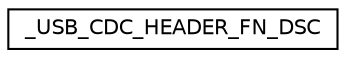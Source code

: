 digraph "Graphical Class Hierarchy"
{
  edge [fontname="Helvetica",fontsize="10",labelfontname="Helvetica",labelfontsize="10"];
  node [fontname="Helvetica",fontsize="10",shape=record];
  rankdir="LR";
  Node1 [label="_USB_CDC_HEADER_FN_DSC",height=0.2,width=0.4,color="black", fillcolor="white", style="filled",URL="$struct___u_s_b___c_d_c___h_e_a_d_e_r___f_n___d_s_c.html"];
}
